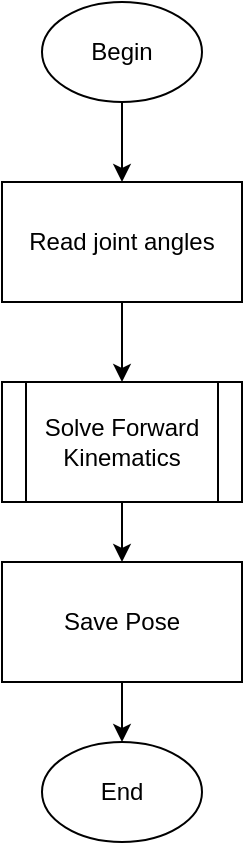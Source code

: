 <mxfile version="22.1.18" type="github">
  <diagram id="C5RBs43oDa-KdzZeNtuy" name="Page-1">
    <mxGraphModel dx="1195" dy="635" grid="1" gridSize="10" guides="1" tooltips="1" connect="1" arrows="1" fold="1" page="1" pageScale="1" pageWidth="827" pageHeight="1169" math="0" shadow="0">
      <root>
        <mxCell id="WIyWlLk6GJQsqaUBKTNV-0" />
        <mxCell id="WIyWlLk6GJQsqaUBKTNV-1" parent="WIyWlLk6GJQsqaUBKTNV-0" />
        <mxCell id="wCRdzUAUGNFTLwiFJrkR-3" style="edgeStyle=orthogonalEdgeStyle;rounded=0;orthogonalLoop=1;jettySize=auto;html=1;exitX=0.5;exitY=1;exitDx=0;exitDy=0;entryX=0.5;entryY=0;entryDx=0;entryDy=0;" edge="1" parent="WIyWlLk6GJQsqaUBKTNV-1" source="wCRdzUAUGNFTLwiFJrkR-1" target="wCRdzUAUGNFTLwiFJrkR-2">
          <mxGeometry relative="1" as="geometry" />
        </mxCell>
        <mxCell id="wCRdzUAUGNFTLwiFJrkR-1" value="Begin" style="ellipse;whiteSpace=wrap;html=1;" vertex="1" parent="WIyWlLk6GJQsqaUBKTNV-1">
          <mxGeometry x="180" y="70" width="80" height="50" as="geometry" />
        </mxCell>
        <mxCell id="wCRdzUAUGNFTLwiFJrkR-6" style="edgeStyle=orthogonalEdgeStyle;rounded=0;orthogonalLoop=1;jettySize=auto;html=1;exitX=0.5;exitY=1;exitDx=0;exitDy=0;entryX=0.5;entryY=0;entryDx=0;entryDy=0;" edge="1" parent="WIyWlLk6GJQsqaUBKTNV-1" source="wCRdzUAUGNFTLwiFJrkR-2" target="wCRdzUAUGNFTLwiFJrkR-4">
          <mxGeometry relative="1" as="geometry" />
        </mxCell>
        <mxCell id="wCRdzUAUGNFTLwiFJrkR-2" value="Read joint angles" style="rounded=0;whiteSpace=wrap;html=1;" vertex="1" parent="WIyWlLk6GJQsqaUBKTNV-1">
          <mxGeometry x="160" y="160" width="120" height="60" as="geometry" />
        </mxCell>
        <mxCell id="wCRdzUAUGNFTLwiFJrkR-11" style="edgeStyle=orthogonalEdgeStyle;rounded=0;orthogonalLoop=1;jettySize=auto;html=1;exitX=0.5;exitY=1;exitDx=0;exitDy=0;" edge="1" parent="WIyWlLk6GJQsqaUBKTNV-1" source="wCRdzUAUGNFTLwiFJrkR-4" target="wCRdzUAUGNFTLwiFJrkR-10">
          <mxGeometry relative="1" as="geometry" />
        </mxCell>
        <mxCell id="wCRdzUAUGNFTLwiFJrkR-4" value="Solve Forward Kinematics" style="shape=process;whiteSpace=wrap;html=1;backgroundOutline=1;" vertex="1" parent="WIyWlLk6GJQsqaUBKTNV-1">
          <mxGeometry x="160" y="260" width="120" height="60" as="geometry" />
        </mxCell>
        <mxCell id="wCRdzUAUGNFTLwiFJrkR-5" value="End" style="ellipse;whiteSpace=wrap;html=1;" vertex="1" parent="WIyWlLk6GJQsqaUBKTNV-1">
          <mxGeometry x="180" y="440" width="80" height="50" as="geometry" />
        </mxCell>
        <mxCell id="wCRdzUAUGNFTLwiFJrkR-12" style="edgeStyle=orthogonalEdgeStyle;rounded=0;orthogonalLoop=1;jettySize=auto;html=1;exitX=0.5;exitY=1;exitDx=0;exitDy=0;entryX=0.5;entryY=0;entryDx=0;entryDy=0;" edge="1" parent="WIyWlLk6GJQsqaUBKTNV-1" source="wCRdzUAUGNFTLwiFJrkR-10" target="wCRdzUAUGNFTLwiFJrkR-5">
          <mxGeometry relative="1" as="geometry" />
        </mxCell>
        <mxCell id="wCRdzUAUGNFTLwiFJrkR-10" value="Save Pose" style="rounded=0;whiteSpace=wrap;html=1;" vertex="1" parent="WIyWlLk6GJQsqaUBKTNV-1">
          <mxGeometry x="160" y="350" width="120" height="60" as="geometry" />
        </mxCell>
      </root>
    </mxGraphModel>
  </diagram>
</mxfile>

